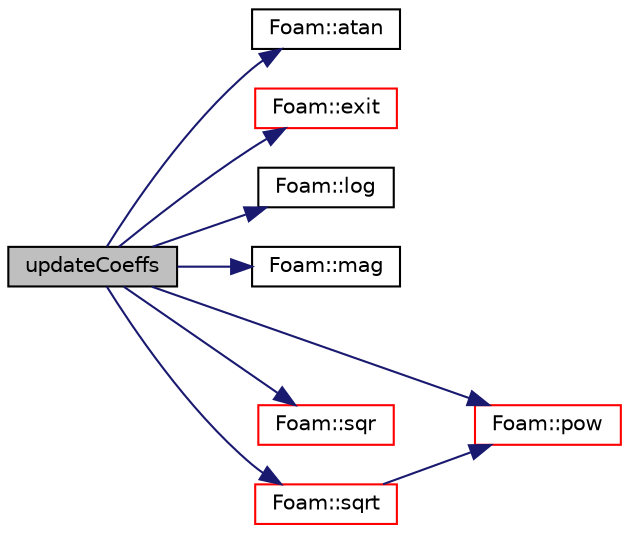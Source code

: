digraph "updateCoeffs"
{
  bgcolor="transparent";
  edge [fontname="Helvetica",fontsize="10",labelfontname="Helvetica",labelfontsize="10"];
  node [fontname="Helvetica",fontsize="10",shape=record];
  rankdir="LR";
  Node156 [label="updateCoeffs",height=0.2,width=0.4,color="black", fillcolor="grey75", style="filled", fontcolor="black"];
  Node156 -> Node157 [color="midnightblue",fontsize="10",style="solid",fontname="Helvetica"];
  Node157 [label="Foam::atan",height=0.2,width=0.4,color="black",URL="$a21851.html#ad6eae891a1f3036557375a5820d2aedd"];
  Node156 -> Node158 [color="midnightblue",fontsize="10",style="solid",fontname="Helvetica"];
  Node158 [label="Foam::exit",height=0.2,width=0.4,color="red",URL="$a21851.html#a06ca7250d8e89caf05243ec094843642"];
  Node156 -> Node207 [color="midnightblue",fontsize="10",style="solid",fontname="Helvetica"];
  Node207 [label="Foam::log",height=0.2,width=0.4,color="black",URL="$a21851.html#a6e89590da9859ad497977e08f110d4b5"];
  Node156 -> Node208 [color="midnightblue",fontsize="10",style="solid",fontname="Helvetica"];
  Node208 [label="Foam::mag",height=0.2,width=0.4,color="black",URL="$a21851.html#a929da2a3fdcf3dacbbe0487d3a330dae"];
  Node156 -> Node182 [color="midnightblue",fontsize="10",style="solid",fontname="Helvetica"];
  Node182 [label="Foam::pow",height=0.2,width=0.4,color="red",URL="$a21851.html#a7500c8e9d27a442adc75e287de074c7c"];
  Node156 -> Node209 [color="midnightblue",fontsize="10",style="solid",fontname="Helvetica"];
  Node209 [label="Foam::sqr",height=0.2,width=0.4,color="red",URL="$a21851.html#a277dc11c581d53826ab5090b08f3b17b"];
  Node156 -> Node210 [color="midnightblue",fontsize="10",style="solid",fontname="Helvetica"];
  Node210 [label="Foam::sqrt",height=0.2,width=0.4,color="red",URL="$a21851.html#a8616bd62eebf2342a80222fecb1bda71"];
  Node210 -> Node182 [color="midnightblue",fontsize="10",style="solid",fontname="Helvetica"];
}
